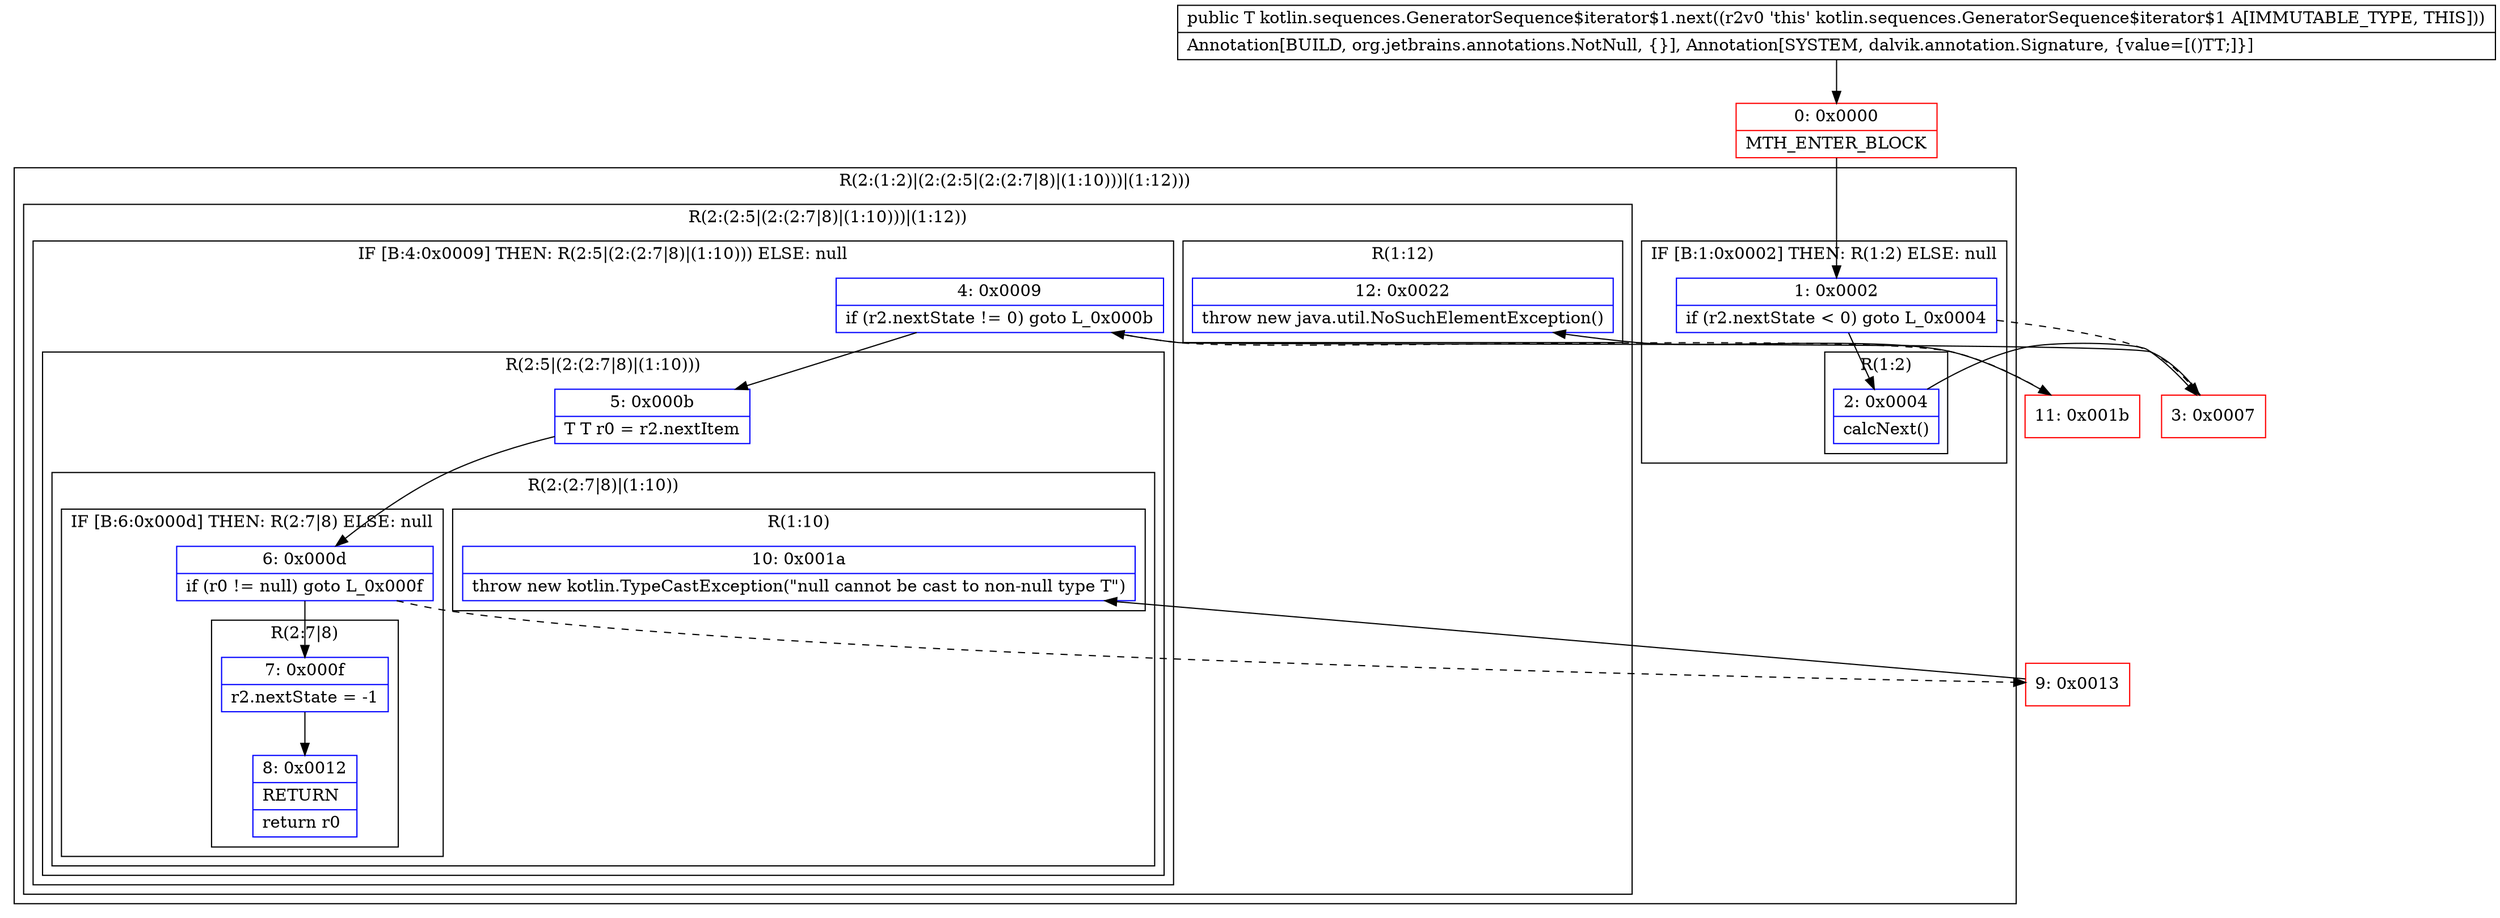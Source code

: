 digraph "CFG forkotlin.sequences.GeneratorSequence$iterator$1.next()Ljava\/lang\/Object;" {
subgraph cluster_Region_133983102 {
label = "R(2:(1:2)|(2:(2:5|(2:(2:7|8)|(1:10)))|(1:12)))";
node [shape=record,color=blue];
subgraph cluster_IfRegion_1089960599 {
label = "IF [B:1:0x0002] THEN: R(1:2) ELSE: null";
node [shape=record,color=blue];
Node_1 [shape=record,label="{1\:\ 0x0002|if (r2.nextState \< 0) goto L_0x0004\l}"];
subgraph cluster_Region_1985384251 {
label = "R(1:2)";
node [shape=record,color=blue];
Node_2 [shape=record,label="{2\:\ 0x0004|calcNext()\l}"];
}
}
subgraph cluster_Region_2000048246 {
label = "R(2:(2:5|(2:(2:7|8)|(1:10)))|(1:12))";
node [shape=record,color=blue];
subgraph cluster_IfRegion_334848629 {
label = "IF [B:4:0x0009] THEN: R(2:5|(2:(2:7|8)|(1:10))) ELSE: null";
node [shape=record,color=blue];
Node_4 [shape=record,label="{4\:\ 0x0009|if (r2.nextState != 0) goto L_0x000b\l}"];
subgraph cluster_Region_598196376 {
label = "R(2:5|(2:(2:7|8)|(1:10)))";
node [shape=record,color=blue];
Node_5 [shape=record,label="{5\:\ 0x000b|T T r0 = r2.nextItem\l}"];
subgraph cluster_Region_1756201310 {
label = "R(2:(2:7|8)|(1:10))";
node [shape=record,color=blue];
subgraph cluster_IfRegion_1385243853 {
label = "IF [B:6:0x000d] THEN: R(2:7|8) ELSE: null";
node [shape=record,color=blue];
Node_6 [shape=record,label="{6\:\ 0x000d|if (r0 != null) goto L_0x000f\l}"];
subgraph cluster_Region_1139415632 {
label = "R(2:7|8)";
node [shape=record,color=blue];
Node_7 [shape=record,label="{7\:\ 0x000f|r2.nextState = \-1\l}"];
Node_8 [shape=record,label="{8\:\ 0x0012|RETURN\l|return r0\l}"];
}
}
subgraph cluster_Region_708899879 {
label = "R(1:10)";
node [shape=record,color=blue];
Node_10 [shape=record,label="{10\:\ 0x001a|throw new kotlin.TypeCastException(\"null cannot be cast to non\-null type T\")\l}"];
}
}
}
}
subgraph cluster_Region_1865463033 {
label = "R(1:12)";
node [shape=record,color=blue];
Node_12 [shape=record,label="{12\:\ 0x0022|throw new java.util.NoSuchElementException()\l}"];
}
}
}
Node_0 [shape=record,color=red,label="{0\:\ 0x0000|MTH_ENTER_BLOCK\l}"];
Node_3 [shape=record,color=red,label="{3\:\ 0x0007}"];
Node_9 [shape=record,color=red,label="{9\:\ 0x0013}"];
Node_11 [shape=record,color=red,label="{11\:\ 0x001b}"];
MethodNode[shape=record,label="{public T kotlin.sequences.GeneratorSequence$iterator$1.next((r2v0 'this' kotlin.sequences.GeneratorSequence$iterator$1 A[IMMUTABLE_TYPE, THIS]))  | Annotation[BUILD, org.jetbrains.annotations.NotNull, \{\}], Annotation[SYSTEM, dalvik.annotation.Signature, \{value=[()TT;]\}]\l}"];
MethodNode -> Node_0;
Node_1 -> Node_2;
Node_1 -> Node_3[style=dashed];
Node_2 -> Node_3;
Node_4 -> Node_5;
Node_4 -> Node_11[style=dashed];
Node_5 -> Node_6;
Node_6 -> Node_7;
Node_6 -> Node_9[style=dashed];
Node_7 -> Node_8;
Node_0 -> Node_1;
Node_3 -> Node_4;
Node_9 -> Node_10;
Node_11 -> Node_12;
}

